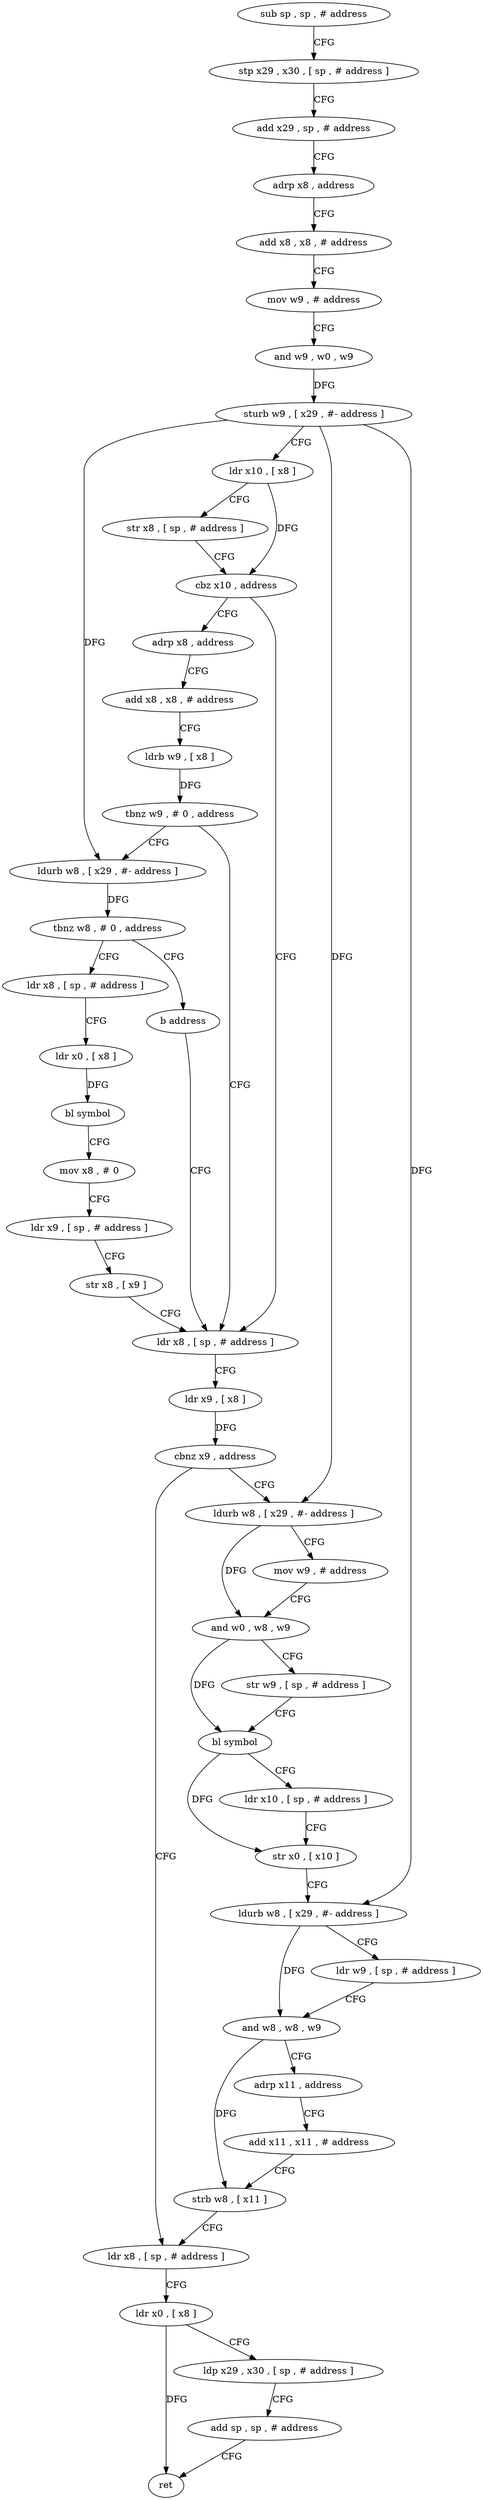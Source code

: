 digraph "func" {
"4265516" [label = "sub sp , sp , # address" ]
"4265520" [label = "stp x29 , x30 , [ sp , # address ]" ]
"4265524" [label = "add x29 , sp , # address" ]
"4265528" [label = "adrp x8 , address" ]
"4265532" [label = "add x8 , x8 , # address" ]
"4265536" [label = "mov w9 , # address" ]
"4265540" [label = "and w9 , w0 , w9" ]
"4265544" [label = "sturb w9 , [ x29 , #- address ]" ]
"4265548" [label = "ldr x10 , [ x8 ]" ]
"4265552" [label = "str x8 , [ sp , # address ]" ]
"4265556" [label = "cbz x10 , address" ]
"4265612" [label = "ldr x8 , [ sp , # address ]" ]
"4265560" [label = "adrp x8 , address" ]
"4265616" [label = "ldr x9 , [ x8 ]" ]
"4265620" [label = "cbnz x9 , address" ]
"4265676" [label = "ldr x8 , [ sp , # address ]" ]
"4265624" [label = "ldurb w8 , [ x29 , #- address ]" ]
"4265564" [label = "add x8 , x8 , # address" ]
"4265568" [label = "ldrb w9 , [ x8 ]" ]
"4265572" [label = "tbnz w9 , # 0 , address" ]
"4265576" [label = "ldurb w8 , [ x29 , #- address ]" ]
"4265680" [label = "ldr x0 , [ x8 ]" ]
"4265684" [label = "ldp x29 , x30 , [ sp , # address ]" ]
"4265688" [label = "add sp , sp , # address" ]
"4265692" [label = "ret" ]
"4265628" [label = "mov w9 , # address" ]
"4265632" [label = "and w0 , w8 , w9" ]
"4265636" [label = "str w9 , [ sp , # address ]" ]
"4265640" [label = "bl symbol" ]
"4265644" [label = "ldr x10 , [ sp , # address ]" ]
"4265648" [label = "str x0 , [ x10 ]" ]
"4265652" [label = "ldurb w8 , [ x29 , #- address ]" ]
"4265656" [label = "ldr w9 , [ sp , # address ]" ]
"4265660" [label = "and w8 , w8 , w9" ]
"4265664" [label = "adrp x11 , address" ]
"4265668" [label = "add x11 , x11 , # address" ]
"4265672" [label = "strb w8 , [ x11 ]" ]
"4265580" [label = "tbnz w8 , # 0 , address" ]
"4265588" [label = "ldr x8 , [ sp , # address ]" ]
"4265584" [label = "b address" ]
"4265592" [label = "ldr x0 , [ x8 ]" ]
"4265596" [label = "bl symbol" ]
"4265600" [label = "mov x8 , # 0" ]
"4265604" [label = "ldr x9 , [ sp , # address ]" ]
"4265608" [label = "str x8 , [ x9 ]" ]
"4265516" -> "4265520" [ label = "CFG" ]
"4265520" -> "4265524" [ label = "CFG" ]
"4265524" -> "4265528" [ label = "CFG" ]
"4265528" -> "4265532" [ label = "CFG" ]
"4265532" -> "4265536" [ label = "CFG" ]
"4265536" -> "4265540" [ label = "CFG" ]
"4265540" -> "4265544" [ label = "DFG" ]
"4265544" -> "4265548" [ label = "CFG" ]
"4265544" -> "4265624" [ label = "DFG" ]
"4265544" -> "4265652" [ label = "DFG" ]
"4265544" -> "4265576" [ label = "DFG" ]
"4265548" -> "4265552" [ label = "CFG" ]
"4265548" -> "4265556" [ label = "DFG" ]
"4265552" -> "4265556" [ label = "CFG" ]
"4265556" -> "4265612" [ label = "CFG" ]
"4265556" -> "4265560" [ label = "CFG" ]
"4265612" -> "4265616" [ label = "CFG" ]
"4265560" -> "4265564" [ label = "CFG" ]
"4265616" -> "4265620" [ label = "DFG" ]
"4265620" -> "4265676" [ label = "CFG" ]
"4265620" -> "4265624" [ label = "CFG" ]
"4265676" -> "4265680" [ label = "CFG" ]
"4265624" -> "4265628" [ label = "CFG" ]
"4265624" -> "4265632" [ label = "DFG" ]
"4265564" -> "4265568" [ label = "CFG" ]
"4265568" -> "4265572" [ label = "DFG" ]
"4265572" -> "4265612" [ label = "CFG" ]
"4265572" -> "4265576" [ label = "CFG" ]
"4265576" -> "4265580" [ label = "DFG" ]
"4265680" -> "4265684" [ label = "CFG" ]
"4265680" -> "4265692" [ label = "DFG" ]
"4265684" -> "4265688" [ label = "CFG" ]
"4265688" -> "4265692" [ label = "CFG" ]
"4265628" -> "4265632" [ label = "CFG" ]
"4265632" -> "4265636" [ label = "CFG" ]
"4265632" -> "4265640" [ label = "DFG" ]
"4265636" -> "4265640" [ label = "CFG" ]
"4265640" -> "4265644" [ label = "CFG" ]
"4265640" -> "4265648" [ label = "DFG" ]
"4265644" -> "4265648" [ label = "CFG" ]
"4265648" -> "4265652" [ label = "CFG" ]
"4265652" -> "4265656" [ label = "CFG" ]
"4265652" -> "4265660" [ label = "DFG" ]
"4265656" -> "4265660" [ label = "CFG" ]
"4265660" -> "4265664" [ label = "CFG" ]
"4265660" -> "4265672" [ label = "DFG" ]
"4265664" -> "4265668" [ label = "CFG" ]
"4265668" -> "4265672" [ label = "CFG" ]
"4265672" -> "4265676" [ label = "CFG" ]
"4265580" -> "4265588" [ label = "CFG" ]
"4265580" -> "4265584" [ label = "CFG" ]
"4265588" -> "4265592" [ label = "CFG" ]
"4265584" -> "4265612" [ label = "CFG" ]
"4265592" -> "4265596" [ label = "DFG" ]
"4265596" -> "4265600" [ label = "CFG" ]
"4265600" -> "4265604" [ label = "CFG" ]
"4265604" -> "4265608" [ label = "CFG" ]
"4265608" -> "4265612" [ label = "CFG" ]
}
